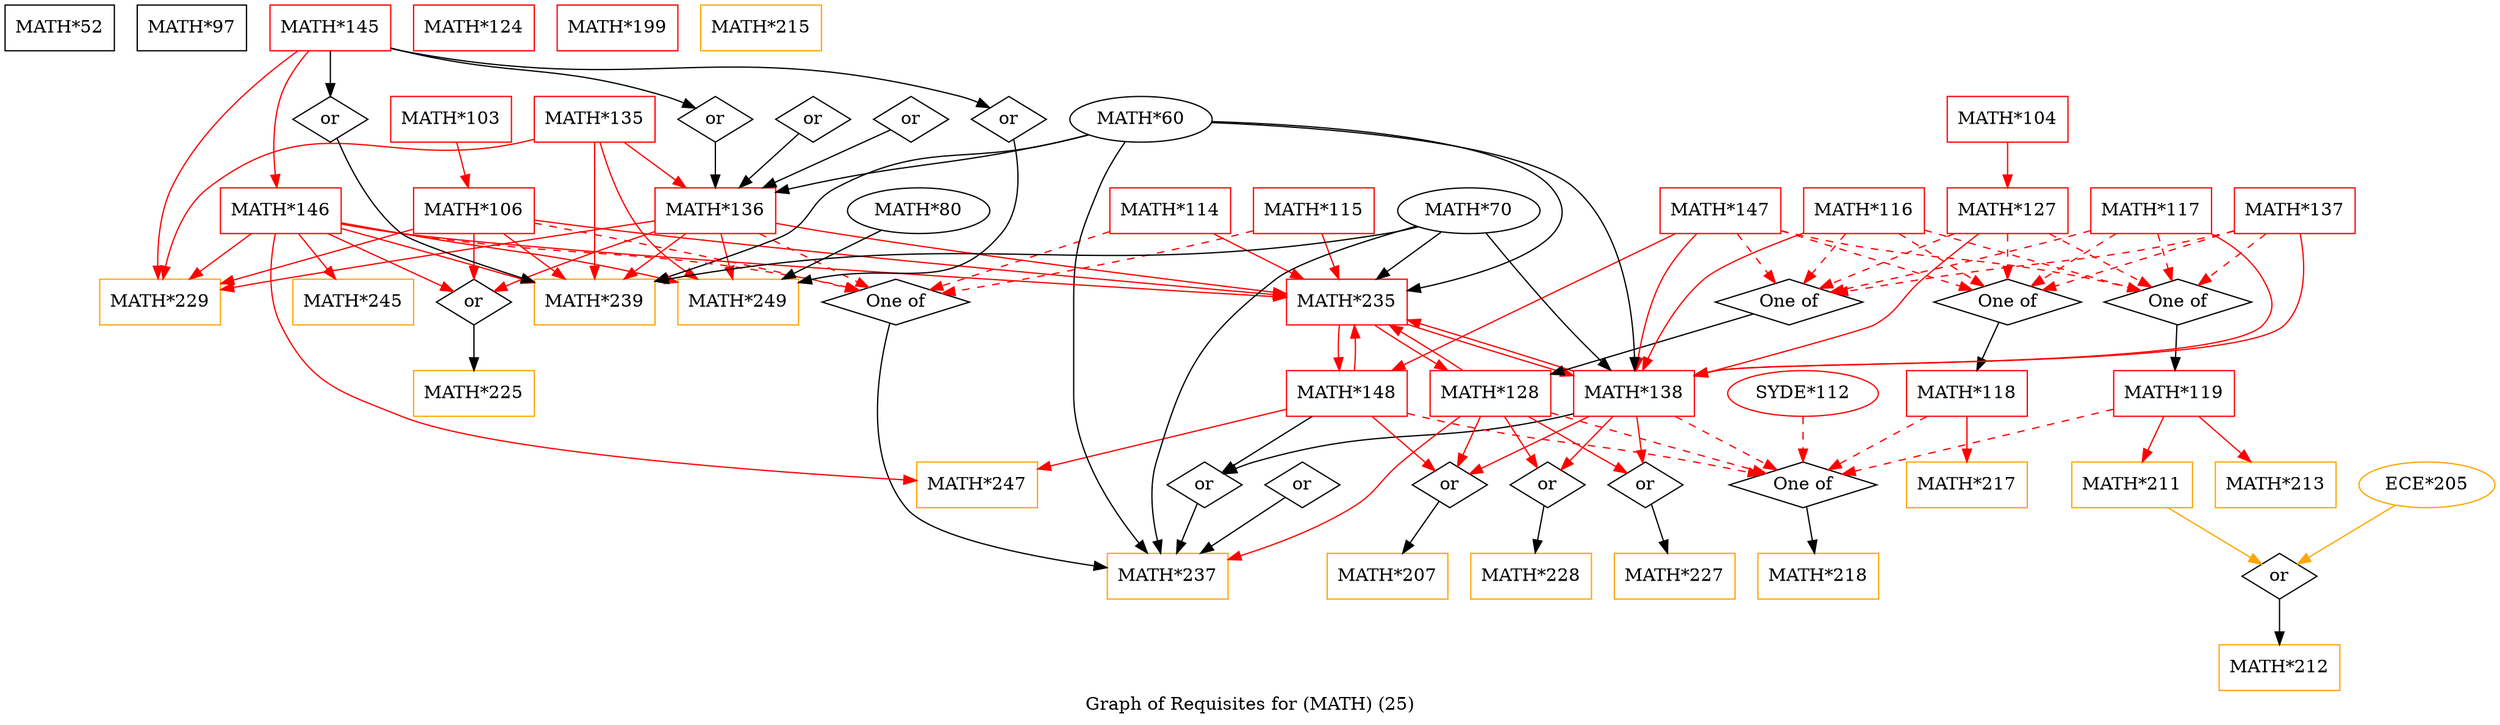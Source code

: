 strict digraph "" {
	graph [bb="0,0,1940.4,563",
		label="Graph of Requisites for (MATH) (25)",
		lheight=0.21,
		lp="970.19,11.5",
		lwidth=3.60
	];
	node [label="\N"];
	"MATH*52"	[height=0.5,
		pos="217.89,545",
		shape=box,
		width=1.1944];
	"MATH*97"	[height=0.5,
		pos="321.89,545",
		shape=box,
		width=1.1944];
	"MATH*103"	[color=red,
		height=0.5,
		pos="258.89,473",
		shape=box,
		width=1.3194];
	"MATH*106"	[color=red,
		height=0.5,
		pos="268.89,401",
		shape=box,
		width=1.3194];
	"MATH*103" -> "MATH*106"	[color=red,
		pos="e,266.44,419.1 261.36,454.7 262.46,446.98 263.78,437.71 265.01,429.11"];
	or345	[height=0.5,
		label=or,
		pos="377.89,329",
		shape=diamond,
		width=0.81703];
	"MATH*106" -> or345	[color=red,
		pos="e,364.11,338.85 295.55,382.88 313.84,371.13 337.86,355.71 355.23,344.55"];
	"MATH*229"	[color=orange,
		height=0.5,
		pos="164.89,329",
		shape=box,
		width=1.3194];
	"MATH*106" -> "MATH*229"	[color=red,
		pos="e,190.43,347.19 243.45,382.88 230.1,373.89 213.56,362.76 199.11,353.03"];
	"MATH*235"	[color=red,
		height=0.5,
		pos="1018.9,329",
		shape=box,
		width=1.3194];
	"MATH*106" -> "MATH*235"	[color=red,
		pos="e,971.26,333.57 316.68,384.74 319.44,384.09 322.19,383.51 324.89,383 332.69,381.54 795.29,346.77 960.79,334.35"];
	of171	[height=0.5,
		label="One of",
		pos="721.89,329",
		shape=diamond,
		width=1.6085];
	"MATH*106" -> of171	[color=red,
		pos="e,693.5,338.27 316.39,384.92 319.25,384.22 322.1,383.57 324.89,383 469.87,353.38 510.3,373.52 655.89,347 664.94,345.35 674.58,343.14 \
683.61,340.85",
		style=dashed];
	"MATH*239"	[color=orange,
		height=0.5,
		pos="277.89,329",
		shape=box,
		width=1.3194];
	"MATH*106" -> "MATH*239"	[color=red,
		pos="e,275.69,347.1 271.11,382.7 272.1,374.98 273.3,365.71 274.4,357.11"];
	"MATH*225"	[color=orange,
		height=0.5,
		pos="377.89,257",
		shape=box,
		width=1.3194];
	or345 -> "MATH*225"	[pos="e,377.89,275.1 377.89,310.7 377.89,302.98 377.89,293.71 377.89,285.11"];
	"MATH*138"	[color=red,
		height=0.5,
		pos="1245.9,257",
		shape=box,
		width=1.3194];
	"MATH*235" -> "MATH*138"	[color=red,
		pos="e,1198.3,271.01 1066.6,311.5 1102.1,300.15 1150.8,285.15 1188.5,273.92"];
	"MATH*148"	[color=red,
		height=0.5,
		pos="1018.9,257",
		shape=box,
		width=1.3194];
	"MATH*235" -> "MATH*148"	[color=red,
		pos="e,1013,275.1 1013,310.7 1012.2,302.98 1011.9,293.71 1012.3,285.11"];
	"MATH*128"	[color=red,
		height=0.5,
		pos="1132.9,257",
		shape=box,
		width=1.3194];
	"MATH*235" -> "MATH*128"	[color=red,
		pos="e,1099,275.19 1040.9,310.88 1054.8,301.72 1073.2,290.34 1089.9,280.48"];
	"MATH*237"	[color=orange,
		height=0.5,
		pos="883.89,113",
		shape=box,
		width=1.3194];
	of171 -> "MATH*237"	[pos="e,836.08,120 719.39,311.77 715.49,280.17 711.58,209.77 745.89,167 765.49,142.56 797.79,129.37 826.21,122.27"];
	"MATH*104"	[color=red,
		height=0.5,
		pos="1359.9,473",
		shape=box,
		width=1.3194];
	"MATH*127"	[color=red,
		height=0.5,
		pos="1359.9,401",
		shape=box,
		width=1.3194];
	"MATH*104" -> "MATH*127"	[color=red,
		pos="e,1359.9,419.1 1359.9,454.7 1359.9,446.98 1359.9,437.71 1359.9,429.11"];
	of167	[height=0.5,
		label="One of",
		pos="1504.9,329",
		shape=diamond,
		width=1.6085];
	"MATH*127" -> of167	[color=red,
		pos="e,1483.3,340.43 1395.4,382.88 1419.4,371.26 1450.9,356.05 1474,344.93",
		style=dashed];
	of168	[height=0.5,
		label="One of",
		pos="1638.9,329",
		shape=diamond,
		width=1.6085];
	"MATH*127" -> of168	[color=red,
		pos="e,1608.9,337.75 1407.4,385.59 1410.6,384.69 1413.8,383.82 1416.9,383 1485.2,364.88 1503.2,363.7 1571.9,347 1580.7,344.86 1590.1,\
342.5 1599.1,340.24",
		style=dashed];
	of169	[height=0.5,
		label="One of",
		pos="1332.9,329",
		shape=diamond,
		width=1.6085];
	"MATH*127" -> of169	[color=red,
		pos="e,1338.8,345.2 1353.2,382.7 1350,374.25 1346,363.94 1342.4,354.69",
		style=dashed];
	"MATH*127" -> "MATH*138"	[color=red,
		pos="e,1245.7,275.1 1312.6,382.91 1295.5,374.54 1277.6,362.79 1265.9,347 1252.6,329.17 1247.9,304.17 1246.3,285.2"];
	"MATH*118"	[color=red,
		height=0.5,
		pos="1514.9,257",
		shape=box,
		width=1.3194];
	of167 -> "MATH*118"	[pos="e,1512.4,275.45 1507.3,311.41 1508.4,303.71 1509.7,294.34 1510.9,285.62"];
	"MATH*119"	[color=red,
		height=0.5,
		pos="1708.9,257",
		shape=box,
		width=1.3194];
	of168 -> "MATH*119"	[pos="e,1691.8,275.08 1652.1,314.83 1661.2,305.69 1673.6,293.25 1684.6,282.33"];
	of169 -> "MATH*128"	[pos="e,1180.7,274.74 1307.1,318.99 1277.8,308.71 1228.8,291.58 1190.3,278.08"];
	"MATH*138" -> "MATH*235"	[color=red,
		pos="e,1066.4,315 1198.2,274.52 1162.6,285.87 1113.9,300.86 1076.3,312.08"];
	of170	[height=0.5,
		label="One of",
		pos="1418.9,185",
		shape=diamond,
		width=1.6085];
	"MATH*138" -> of170	[color=red,
		pos="e,1395.1,195.63 1288.2,238.88 1318.3,226.71 1358.1,210.61 1385.8,199.38",
		style=dashed];
	or343	[height=0.5,
		label=or,
		pos="1159.9,185",
		shape=diamond,
		width=0.81703];
	"MATH*138" -> or343	[color=red,
		pos="e,1172.1,195.98 1224.6,238.7 1211.1,227.67 1193.6,213.46 1180.3,202.58"];
	or346	[height=0.5,
		label=or,
		pos="1236.9,185",
		shape=diamond,
		width=0.81703];
	"MATH*138" -> or346	[color=red,
		pos="e,1239,202.14 1243.7,238.7 1242.6,230.75 1241.4,221.16 1240.3,212.34"];
	or347	[height=0.5,
		label=or,
		pos="1313.9,185",
		shape=diamond,
		width=0.81703];
	"MATH*138" -> or347	[color=red,
		pos="e,1303.4,196.79 1262.7,238.7 1272.9,228.14 1286,214.67 1296.4,203.99"];
	"orMATH*2370"	[height=0.5,
		label=or,
		pos="968.89,185",
		shape=diamond,
		width=0.81703];
	"MATH*138" -> "orMATH*2370"	[pos="e,989.4,190.49 1198.3,241.34 1195.4,240.53 1192.6,239.75 1189.9,239 1122.2,220.62 1041.9,202.2 999.17,192.66"];
	"MATH*148" -> "MATH*235"	[color=red,
		pos="e,1024.8,310.7 1024.8,275.1 1025.6,282.79 1025.8,292.05 1025.5,300.67"];
	"MATH*148" -> of170	[color=red,
		pos="e,1390,194.12 1066.5,241.4 1070,240.53 1073.5,239.71 1076.9,239 1197.5,213.59 1230.8,226.2 1351.9,203 1361.1,201.23 1371,198.94 \
1380.3,196.62",
		style=dashed];
	"MATH*148" -> or343	[color=red,
		pos="e,1144.3,193.72 1053.4,238.88 1078.8,226.27 1112.7,209.43 1135.4,198.17"];
	"MATH*148" -> "orMATH*2370"	[pos="e,977.5,198.06 1006.5,238.7 999.55,228.93 990.79,216.66 983.47,206.42"];
	"MATH*247"	[color=orange,
		height=0.5,
		pos="873.89,185",
		shape=box,
		width=1.3194];
	"MATH*148" -> "MATH*247"	[color=red,
		pos="e,909.24,203.07 983.42,238.88 963.77,229.39 939.16,217.51 918.25,207.42"];
	"MATH*128" -> "MATH*235"	[color=red,
		pos="e,1052.7,310.88 1110.8,275.19 1096.8,284.35 1078.4,295.74 1061.7,305.59"];
	"MATH*128" -> "MATH*237"	[color=red,
		pos="e,931.42,129.98 1100.9,238.94 1083.7,229.24 1062.5,216.39 1044.9,203 1026.4,188.92 1026.3,179.8 1006.9,167 986.59,153.63 962.36,\
142.34 940.8,133.66"];
	"MATH*128" -> of170	[color=red,
		pos="e,1388.9,193.81 1180.4,241.55 1183.6,240.66 1186.8,239.81 1189.9,239 1261.3,220.45 1280.1,220.07 1351.9,203 1360.7,200.9 1370.2,\
198.56 1379.1,196.3",
		style=dashed];
	"MATH*128" -> or343	[color=red,
		pos="e,1154.6,199.82 1139.6,238.7 1143,229.8 1147.2,218.84 1150.9,209.22"];
	"MATH*128" -> or346	[color=red,
		pos="e,1223.5,195.04 1158.3,238.88 1175.7,227.2 1198.4,211.89 1215,200.75"];
	"MATH*128" -> or347	[color=red,
		pos="e,1297.7,193.31 1180.5,238.97 1208.2,228.87 1243.7,215.62 1274.9,203 1279.2,201.24 1283.8,199.3 1288.3,197.39"];
	"MATH*114"	[color=red,
		height=0.5,
		pos="888.89,401",
		shape=box,
		width=1.3194];
	"MATH*114" -> "MATH*235"	[color=red,
		pos="e,986.96,347.19 920.69,382.88 938,373.55 959.61,361.92 978.14,351.94"];
	"MATH*114" -> of171	[color=red,
		pos="e,745.33,339.83 848.03,382.88 819.31,370.84 781.38,354.94 754.64,343.73",
		style=dashed];
	"MATH*115"	[color=red,
		height=0.5,
		pos="775.89,401",
		shape=box,
		width=1.3194];
	"MATH*115" -> "MATH*235"	[color=red,
		pos="e,971.06,343.46 823.46,385.76 826.65,384.82 829.81,383.9 832.89,383 875.76,370.5 924.29,356.68 961.02,346.29"];
	"MATH*115" -> of171	[color=red,
		pos="e,732.55,343.82 762.54,382.7 755.39,373.43 746.5,361.91 738.87,352.01",
		style=dashed];
	"MATH*116"	[color=red,
		height=0.5,
		pos="1472.9,401",
		shape=box,
		width=1.3194];
	"MATH*116" -> of167	[color=red,
		pos="e,1497.9,345.2 1480.8,382.7 1484.7,374.16 1489.5,363.72 1493.7,354.4",
		style=dashed];
	"MATH*116" -> of168	[color=red,
		pos="e,1615.6,339.83 1513.5,382.88 1542,370.84 1579.7,354.94 1606.3,343.73",
		style=dashed];
	"MATH*116" -> of169	[color=red,
		pos="e,1354.2,340.64 1438.6,382.88 1415.5,371.33 1385.4,356.24 1363.2,345.13",
		style=dashed];
	"MATH*116" -> "MATH*138"	[color=red,
		pos="e,1293.5,267.2 1462.9,382.83 1450.5,362.89 1427.6,330.28 1399.9,311 1371.1,290.98 1334.1,277.93 1303.5,269.78"];
	"MATH*118" -> of170	[color=red,
		pos="e,1435.4,198.06 1491.2,238.7 1476.7,228.14 1458.2,214.66 1443.5,203.98",
		style=dashed];
	"MATH*217"	[color=orange,
		height=0.5,
		pos="1666.9,185",
		shape=box,
		width=1.3194];
	"MATH*118" -> "MATH*217"	[color=red,
		pos="e,1629.8,203.07 1552.1,238.88 1572.8,229.35 1598.7,217.41 1620.7,207.28"];
	"MATH*119" -> of170	[color=red,
		pos="e,1448.9,193.71 1661,244.84 1615.8,234.25 1546.2,217.81 1485.9,203 1477.1,200.84 1467.6,198.47 1458.7,196.21",
		style=dashed];
	"MATH*211"	[color=orange,
		height=0.5,
		pos="1892.9,185",
		shape=box,
		width=1.3194];
	"MATH*119" -> "MATH*211"	[color=red,
		pos="e,1848,203.07 1753.9,238.88 1779.4,229.18 1811.5,216.98 1838.4,206.74"];
	"MATH*213"	[color=orange,
		height=0.5,
		pos="1779.9,185",
		shape=box,
		width=1.3194];
	"MATH*119" -> "MATH*213"	[color=red,
		pos="e,1762.5,203.1 1726.4,238.7 1735.1,230.14 1745.7,219.66 1755.2,210.3"];
	"MATH*218"	[color=orange,
		height=0.5,
		pos="1444.9,113",
		shape=box,
		width=1.3194];
	of170 -> "MATH*218"	[pos="e,1438.4,131.46 1424.7,168.46 1427.6,160.42 1431.4,150.36 1434.8,141.09"];
	"MATH*207"	[color=orange,
		height=0.5,
		pos="1105.9,113",
		shape=box,
		width=1.3194];
	or343 -> "MATH*207"	[pos="e,1119.1,131.08 1151,172.44 1144,163.38 1134,150.44 1125.2,139.04"];
	"MATH*227"	[color=orange,
		height=0.5,
		pos="1218.9,113",
		shape=box,
		width=1.3194];
	or346 -> "MATH*227"	[pos="e,1223.3,131.04 1233.1,169.15 1231,160.96 1228.3,150.53 1225.8,140.95"];
	"MATH*228"	[color=orange,
		height=0.5,
		pos="1331.9,113",
		shape=box,
		width=1.3194];
	or347 -> "MATH*228"	[pos="e,1327.5,131.04 1317.7,169.15 1319.8,160.96 1322.5,150.53 1325,140.95"];
	"orMATH*2370" -> "MATH*237"	[pos="e,904.58,131.04 956.71,173.97 945.24,164.53 927.64,150.03 912.61,137.65"];
	"MATH*117"	[color=red,
		height=0.5,
		pos="1698.9,401",
		shape=box,
		width=1.3194];
	"MATH*117" -> of167	[color=red,
		pos="e,1530.2,339.14 1651.4,382.88 1616.9,370.42 1571,353.84 1539.8,342.59",
		style=dashed];
	"MATH*117" -> of168	[color=red,
		pos="e,1650.7,343.82 1684.1,382.7 1676,373.33 1666,361.68 1657.5,351.71",
		style=dashed];
	"MATH*117" -> of169	[color=red,
		pos="e,1368.8,335.88 1651.3,385.12 1648.5,384.37 1645.7,383.65 1642.9,383 1617.7,377.04 1459.2,350.74 1379.1,337.57",
		style=dashed];
	"MATH*117" -> "MATH*138"	[color=red,
		pos="e,1293.5,269.66 1711.9,382.71 1725,362.97 1741,330.84 1722.9,311 1692.7,277.98 1366.1,281.9 1321.9,275 1316,274.08 1309.8,272.97 \
1303.7,271.76"];
	"MATH*137"	[color=red,
		height=0.5,
		pos="1585.9,401",
		shape=box,
		width=1.3194];
	"MATH*137" -> of167	[color=red,
		pos="e,1519.6,342.71 1565.9,382.7 1554.2,372.63 1539.5,359.91 1527.4,349.5",
		style=dashed];
	"MATH*137" -> of168	[color=red,
		pos="e,1628.4,343.82 1599,382.7 1606,373.43 1614.7,361.91 1622.2,352.01",
		style=dashed];
	"MATH*137" -> of169	[color=red,
		pos="e,1363,337.78 1538.3,385.43 1535.4,384.6 1532.6,383.78 1529.9,383 1475.7,367.49 1412.7,350.78 1372.9,340.36",
		style=dashed];
	"MATH*137" -> "MATH*138"	[color=red,
		pos="e,1293.5,269.63 1633.4,384.99 1663.1,374.54 1697.3,360.17 1705.9,347 1714.6,333.59 1716.7,322.83 1705.9,311 1677,279.32 1364.2,281.69 \
1321.9,275 1316,274.07 1309.9,272.95 1303.7,271.74"];
	"MATH*147"	[color=red,
		height=0.5,
		pos="1246.9,401",
		shape=box,
		width=1.3194];
	"MATH*147" -> of167	[color=red,
		pos="e,1474.5,337.69 1294.4,385.69 1297.6,384.77 1300.8,383.87 1303.9,383 1359.5,367.39 1424.1,350.6 1464.7,340.19",
		style=dashed];
	"MATH*147" -> of168	[color=red,
		pos="e,1610,338.1 1294.6,385.17 1297.8,384.38 1300.9,383.65 1303.9,383 1421.4,357.75 1453.9,369.82 1571.9,347 1581.1,345.21 1591,342.92 \
1600.3,340.6",
		style=dashed];
	"MATH*147" -> of169	[color=red,
		pos="e,1317.5,342.49 1268.1,382.7 1280.7,372.47 1296.6,359.5 1309.6,348.99",
		style=dashed];
	"MATH*147" -> "MATH*138"	[color=red,
		pos="e,1240.5,275.47 1241.1,382.56 1238,372.33 1234.5,359.08 1232.9,347 1230.8,331.13 1231,326.88 1232.9,311 1233.9,302.53 1235.8,293.47 \
1237.9,285.28"];
	"MATH*147" -> "MATH*148"	[color=red,
		pos="e,1046.5,275.19 1219.4,382.87 1178.3,357.28 1100.9,309.05 1055.2,280.6"];
	or344	[height=0.5,
		label=or,
		pos="1719.9,113",
		shape=diamond,
		width=0.81703];
	"MATH*211" -> or344	[color=orange,
		pos="e,1736.8,120.83 1850.6,166.88 1818,153.68 1773.9,135.86 1746.2,124.64"];
	"MATH*212"	[color=orange,
		height=0.5,
		pos="1719.9,41",
		shape=box,
		width=1.3194];
	or344 -> "MATH*212"	[pos="e,1719.9,59.104 1719.9,94.697 1719.9,86.983 1719.9,77.712 1719.9,69.112"];
	"MATH*124"	[color=red,
		height=0.5,
		pos="543.89,545",
		shape=box,
		width=1.3194];
	"MATH*135"	[color=red,
		height=0.5,
		pos="145.89,473",
		shape=box,
		width=1.3194];
	"MATH*135" -> "MATH*229"	[color=red,
		pos="e,135.38,347.06 126.85,454.84 117.71,445.3 107.72,432.62 102.89,419 97.539,403.92 96.191,397.53 102.89,383 108.21,371.44 117.43,\
361.47 127.16,353.4"];
	"MATH*135" -> "MATH*239"	[color=red,
		pos="e,230.03,345.55 139.2,454.94 132.86,435.7 126.28,404.32 140.89,383 145.85,375.77 185.04,361 220.24,348.89"];
	"MATH*136"	[color=red,
		height=0.5,
		pos="381.89,401",
		shape=box,
		width=1.3194];
	"MATH*135" -> "MATH*136"	[color=red,
		pos="e,334.31,416.21 193.54,457.5 196.36,456.65 199.16,455.81 201.89,455 253.59,439.59 268.69,435.55 324.58,419.08"];
	"MATH*249"	[color=orange,
		height=0.5,
		pos="472.89,329",
		shape=box,
		width=1.3194];
	"MATH*135" -> "MATH*249"	[color=red,
		pos="e,425.1,344.69 153.63,454.8 163.86,434.2 183.91,400.3 211.89,383 287.52,336.24 323.77,365.99 415.18,346.9"];
	"MATH*136" -> or345	[color=red,
		pos="e,378.84,346.62 380.9,382.7 380.45,374.87 379.91,365.44 379.41,356.73"];
	"MATH*136" -> "MATH*229"	[color=red,
		pos="e,212.4,345.33 334.27,384.64 301.19,373.97 256.97,359.7 222,348.42"];
	"MATH*136" -> "MATH*235"	[color=red,
		pos="e,971.25,333.38 429.61,390.69 444.69,387.96 461.45,385.13 476.89,383 652.6,358.73 861.86,341.57 961.13,334.13"];
	"MATH*136" -> of171	[color=red,
		pos="e,692.41,338 429.58,391.14 496.15,378.71 613.52,356.54 655.89,347 664.52,345.06 673.73,342.8 682.46,340.58",
		style=dashed];
	"MATH*136" -> "MATH*239"	[color=red,
		pos="e,303.43,347.19 356.45,382.88 343.1,373.89 326.56,362.76 312.11,353.03"];
	"MATH*136" -> "MATH*249"	[color=red,
		pos="e,450.65,347.1 404.38,382.7 415.84,373.88 429.95,363.03 442.37,353.47"];
	"orMATH*1360"	[height=0.5,
		label=or,
		pos="430.89,473",
		shape=diamond,
		width=0.81703];
	"orMATH*1360" -> "MATH*136"	[pos="e,393.81,419.03 422.35,459.81 416.12,450.91 407.45,438.52 399.73,427.49"];
	"orMATH*1361"	[height=0.5,
		label=or,
		pos="507.89,473",
		shape=diamond,
		width=0.81703];
	"orMATH*1361" -> "MATH*136"	[pos="e,412.67,419.1 492.94,463.7 475.48,454 445.91,437.57 421.67,424.1"];
	"orMATH*1362"	[height=0.5,
		label=or,
		pos="353.89,473",
		shape=diamond,
		width=0.81703];
	"orMATH*1362" -> "MATH*136"	[pos="e,375.08,419.02 359.42,458.17 362.82,449.66 367.3,438.46 371.36,428.31"];
	"MATH*60"	[height=0.5,
		pos="964.89,473",
		width=1.5526];
	"MATH*60" -> "MATH*235"	[pos="e,1066.6,344.8 1019,467.97 1052.2,462.37 1092.5,449.28 1113.9,419 1123.1,405.93 1122,396.8 1113.9,383 1105.3,368.3 1090.9,357.38 \
1075.9,349.39"];
	"MATH*60" -> "MATH*239"	[pos="e,245.83,347.12 910.2,469.14 738.98,460.08 223.8,431.78 211.89,419 200.98,407.3 204.97,397.43 211.89,383 217.55,371.18 227.28,361.17 \
237.55,353.14"];
	"MATH*60" -> "MATH*138"	[pos="e,1238.3,275.1 1014.8,464.66 1049.9,457.55 1096.5,444.03 1130.9,419 1180,383.22 1216.1,320.03 1233.8,284.38"];
	"MATH*60" -> "MATH*237"	[pos="e,846,131.09 964.65,454.98 963.65,436.06 959.79,405.24 945.89,383 932.13,360.98 918.88,364.7 899.89,347 868.35,317.61 857.07,311.97 \
834.89,275 817.38,245.83 814.75,236.51 808.89,203 806.13,187.24 801.53,181.21 808.89,167 815.25,154.7 825.94,144.65 837.27,136.73"];
	"MATH*60" -> "MATH*136"	[pos="e,429.62,411.21 911.66,467.43 821.81,459.44 634.42,441.62 476.89,419 464.84,417.27 451.97,415.15 439.73,413.01"];
	"MATH*145"	[color=red,
		height=0.5,
		pos="430.89,545",
		shape=box,
		width=1.3194];
	"MATH*145" -> "MATH*229"	[color=red,
		pos="e,127.2,347.17 383.16,529.05 380.04,528.29 376.93,527.6 373.89,527 294.79,511.41 66.991,550.77 12.887,491 -32.999,440.31 58.256,\
382.34 118.23,351.67"];
	"MATH*145" -> "orMATH*1360"	[pos="e,430.89,491.1 430.89,526.7 430.89,518.98 430.89,509.71 430.89,501.11"];
	"MATH*146"	[color=red,
		height=0.5,
		pos="662.89,401",
		shape=box,
		width=1.3194];
	"MATH*145" -> "MATH*146"	[color=red,
		pos="e,659.81,419.07 478.44,529.7 481.64,528.78 484.81,527.87 487.89,527 547.65,510.12 575.57,531.22 622.89,491 641.57,475.12 651.92,\
448.74 657.38,428.81"];
	"orMATH*2390"	[height=0.5,
		label=or,
		pos="50.887,473",
		shape=diamond,
		width=0.81703];
	"MATH*145" -> "orMATH*2390"	[pos="e,66.032,482.01 383.14,529.14 380.02,528.36 376.92,527.64 373.89,527 248.96,500.67 211.83,525.44 88.887,491 84.38,489.74 79.723,\
488.03 75.279,486.17"];
	"orMATH*2490"	[height=0.5,
		label=or,
		pos="584.89,473",
		shape=diamond,
		width=0.81703];
	"MATH*145" -> "orMATH*2490"	[pos="e,568.69,481.36 468.56,526.88 496.73,514.07 534.51,496.9 559.26,485.65"];
	"MATH*146" -> or345	[color=red,
		pos="e,393.52,337.77 615.32,385.18 612.48,384.41 609.65,383.68 606.89,383 523.42,362.49 499.02,372.33 416.89,347 412.32,345.59 407.56,\
343.81 403.01,341.93"];
	"MATH*146" -> "MATH*229"	[color=red,
		pos="e,212.69,345.2 615.09,384.8 612.33,384.13 609.58,383.53 606.89,383 441.03,350.44 391.83,379.06 222.68,347.13"];
	"MATH*146" -> "MATH*235"	[color=red,
		pos="e,971.16,336.74 710.67,385.32 713.78,384.49 716.87,383.71 719.89,383 802.93,363.32 900.51,347.34 961.04,338.24"];
	"MATH*146" -> of171	[color=red,
		pos="e,710.23,343.82 677.47,382.7 685.36,373.33 695.19,361.68 703.59,351.71",
		style=dashed];
	"MATH*146" -> "MATH*239"	[color=red,
		pos="e,325.46,343.73 615.36,385.01 612.51,384.28 609.67,383.61 606.89,383 489.89,357.53 457.22,370.88 339.89,347 338.42,346.7 336.93,\
346.39 335.43,346.06"];
	"MATH*146" -> "MATH*247"	[color=red,
		pos="e,869,203.47 710.49,383.77 740.88,372.7 776.77,358.1 788.89,347 829.62,309.69 854.35,248.3 865.94,213.08"];
	"MATH*146" -> "MATH*249"	[color=red,
		pos="e,519.21,347.07 616.41,382.88 589.97,373.14 556.68,360.87 528.82,350.61"];
	"MATH*245"	[color=orange,
		height=0.5,
		pos="598.89,329",
		shape=box,
		width=1.3194];
	"MATH*146" -> "MATH*245"	[color=red,
		pos="e,614.52,347.1 647.07,382.7 639.32,374.22 629.85,363.86 621.36,354.58"];
	"orMATH*2390" -> "MATH*239"	[pos="e,230.05,344.13 58.709,459.57 71.288,440.52 97.78,404.12 128.89,383 144.3,372.53 185.26,358.27 220.34,347.17"];
	"orMATH*2490" -> "MATH*249"	[pos="e,468.81,347.3 568.99,464.72 539.63,451.2 479.65,423.22 476.89,419 465.07,400.96 464.94,376.17 467.27,357.34"];
	"MATH*70"	[height=0.5,
		pos="1048.9,401",
		width=1.5526];
	"MATH*70" -> "MATH*235"	[pos="e,1026.3,347.28 1041.6,383.05 1038.2,375.09 1034.1,365.41 1030.2,356.51"];
	"MATH*70" -> "MATH*239"	[pos="e,325.39,344.1 1001.9,391.18 984.34,388.17 964.26,385.06 945.89,383 677.75,352.99 606.1,390.91 339.89,347 338.41,346.76 336.91,346.49 \
335.41,346.21"];
	"MATH*70" -> "MATH*138"	[pos="e,1214.7,275.03 1066.9,383.67 1087.9,365.11 1123.7,334.35 1156.9,311 1172.4,300.1 1190.2,289.2 1205.8,280.14"];
	"MATH*70" -> "MATH*237"	[pos="e,851.83,131.12 1018.4,385.91 964.97,359.19 856.37,295.45 817.89,203 811.74,188.23 810.97,181.43 817.89,167 823.55,155.18 833.28,\
145.17 843.55,137.14"];
	"MATH*199"	[color=red,
		height=0.5,
		pos="656.89,545",
		shape=box,
		width=1.3194];
	"ECE*205"	[color=orange,
		height=0.5,
		pos="1547.9,185",
		width=1.4804];
	"ECE*205" -> or344	[color=orange,
		pos="e,1702.9,120.9 1580.6,170.67 1613.4,157.34 1663.1,137.1 1693.5,124.76"];
	"MATH*215"	[color=orange,
		height=0.5,
		pos="769.89,545",
		shape=box,
		width=1.3194];
	"SYDE*112"	[color=red,
		height=0.5,
		pos="1389.9,257",
		width=1.6429];
	"SYDE*112" -> of170	[color=red,
		pos="e,1412.5,201.36 1396.9,239.05 1400.4,230.53 1404.8,220.03 1408.7,210.63",
		style=dashed];
	"orMATH*2371"	[height=0.5,
		label=or,
		pos="1082.9,185",
		shape=diamond,
		width=0.81703];
	"orMATH*2371" -> "MATH*237"	[pos="e,931.55,129.52 1066.2,177.19 1058.3,174 1048.6,170.21 1039.9,167 1007.4,155.08 970.87,142.61 941.29,132.76"];
	"MATH*80"	[height=0.5,
		pos="541.89,401",
		width=1.5526];
	"MATH*80" -> "MATH*249"	[pos="e,490.08,347.45 525.53,383.41 517.11,374.86 506.66,364.26 497.3,354.77"];
}

